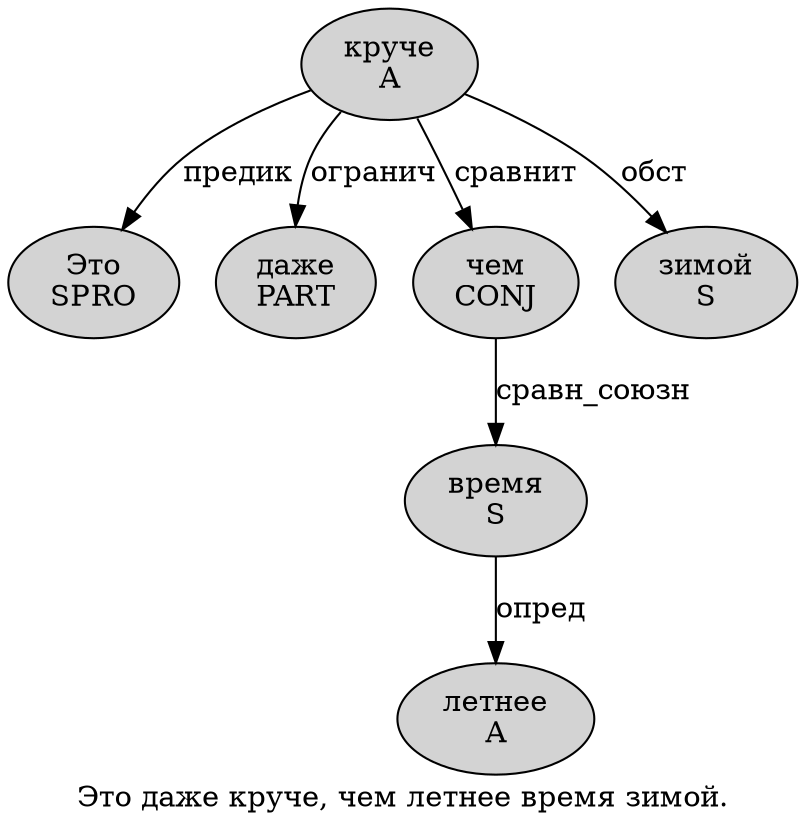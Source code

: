 digraph SENTENCE_3559 {
	graph [label="Это даже круче, чем летнее время зимой."]
	node [style=filled]
		0 [label="Это
SPRO" color="" fillcolor=lightgray penwidth=1 shape=ellipse]
		1 [label="даже
PART" color="" fillcolor=lightgray penwidth=1 shape=ellipse]
		2 [label="круче
A" color="" fillcolor=lightgray penwidth=1 shape=ellipse]
		4 [label="чем
CONJ" color="" fillcolor=lightgray penwidth=1 shape=ellipse]
		5 [label="летнее
A" color="" fillcolor=lightgray penwidth=1 shape=ellipse]
		6 [label="время
S" color="" fillcolor=lightgray penwidth=1 shape=ellipse]
		7 [label="зимой
S" color="" fillcolor=lightgray penwidth=1 shape=ellipse]
			4 -> 6 [label="сравн_союзн"]
			6 -> 5 [label="опред"]
			2 -> 0 [label="предик"]
			2 -> 1 [label="огранич"]
			2 -> 4 [label="сравнит"]
			2 -> 7 [label="обст"]
}